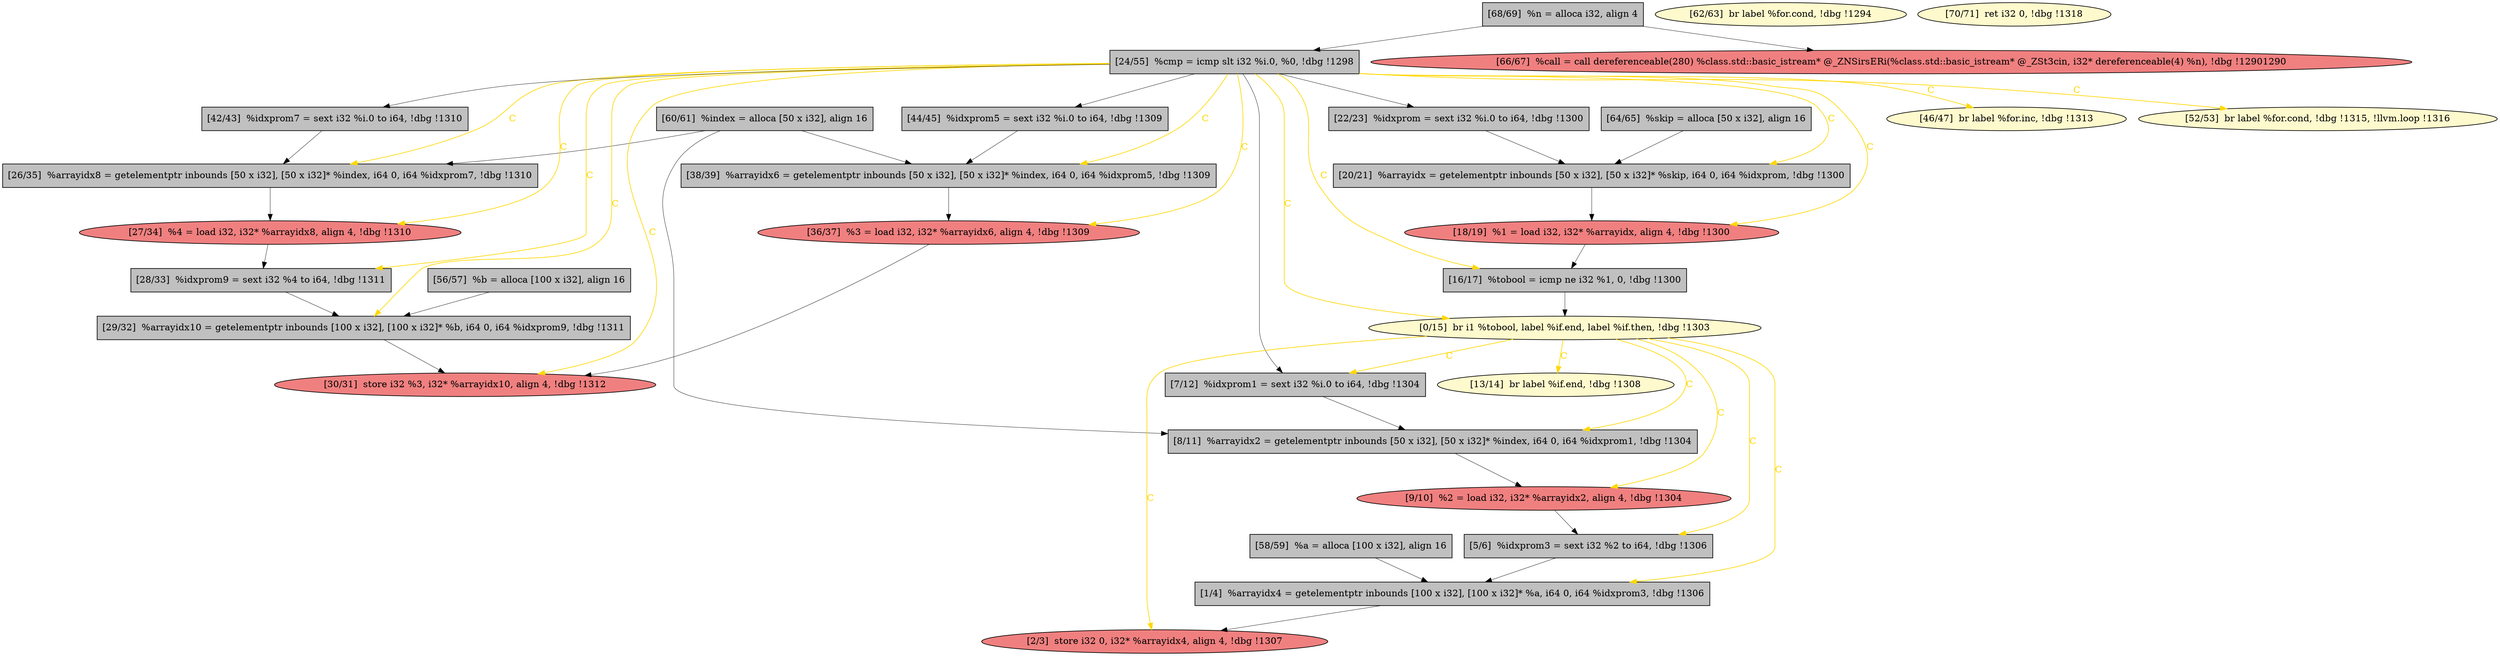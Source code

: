 
digraph G {


node115 [fillcolor=lightcoral,label="[27/34]  %4 = load i32, i32* %arrayidx8, align 4, !dbg !1310",shape=ellipse,style=filled ]
node111 [fillcolor=grey,label="[8/11]  %arrayidx2 = getelementptr inbounds [50 x i32], [50 x i32]* %index, i64 0, i64 %idxprom1, !dbg !1304",shape=rectangle,style=filled ]
node110 [fillcolor=lightcoral,label="[30/31]  store i32 %3, i32* %arrayidx10, align 4, !dbg !1312",shape=ellipse,style=filled ]
node114 [fillcolor=grey,label="[22/23]  %idxprom = sext i32 %i.0 to i64, !dbg !1300",shape=rectangle,style=filled ]
node109 [fillcolor=grey,label="[1/4]  %arrayidx4 = getelementptr inbounds [100 x i32], [100 x i32]* %a, i64 0, i64 %idxprom3, !dbg !1306",shape=rectangle,style=filled ]
node108 [fillcolor=grey,label="[7/12]  %idxprom1 = sext i32 %i.0 to i64, !dbg !1304",shape=rectangle,style=filled ]
node107 [fillcolor=grey,label="[60/61]  %index = alloca [50 x i32], align 16",shape=rectangle,style=filled ]
node117 [fillcolor=lightcoral,label="[66/67]  %call = call dereferenceable(280) %class.std::basic_istream* @_ZNSirsERi(%class.std::basic_istream* @_ZSt3cin, i32* dereferenceable(4) %n), !dbg !12901290",shape=ellipse,style=filled ]
node113 [fillcolor=grey,label="[20/21]  %arrayidx = getelementptr inbounds [50 x i32], [50 x i32]* %skip, i64 0, i64 %idxprom, !dbg !1300",shape=rectangle,style=filled ]
node106 [fillcolor=grey,label="[28/33]  %idxprom9 = sext i32 %4 to i64, !dbg !1311",shape=rectangle,style=filled ]
node104 [fillcolor=grey,label="[5/6]  %idxprom3 = sext i32 %2 to i64, !dbg !1306",shape=rectangle,style=filled ]
node92 [fillcolor=lemonchiffon,label="[46/47]  br label %for.inc, !dbg !1313",shape=ellipse,style=filled ]
node105 [fillcolor=lemonchiffon,label="[13/14]  br label %if.end, !dbg !1308",shape=ellipse,style=filled ]
node87 [fillcolor=grey,label="[26/35]  %arrayidx8 = getelementptr inbounds [50 x i32], [50 x i32]* %index, i64 0, i64 %idxprom7, !dbg !1310",shape=rectangle,style=filled ]
node90 [fillcolor=grey,label="[29/32]  %arrayidx10 = getelementptr inbounds [100 x i32], [100 x i32]* %b, i64 0, i64 %idxprom9, !dbg !1311",shape=rectangle,style=filled ]
node88 [fillcolor=grey,label="[58/59]  %a = alloca [100 x i32], align 16",shape=rectangle,style=filled ]
node118 [fillcolor=grey,label="[64/65]  %skip = alloca [50 x i32], align 16",shape=rectangle,style=filled ]
node91 [fillcolor=grey,label="[44/45]  %idxprom5 = sext i32 %i.0 to i64, !dbg !1309",shape=rectangle,style=filled ]
node94 [fillcolor=grey,label="[38/39]  %arrayidx6 = getelementptr inbounds [50 x i32], [50 x i32]* %index, i64 0, i64 %idxprom5, !dbg !1309",shape=rectangle,style=filled ]
node93 [fillcolor=lightcoral,label="[2/3]  store i32 0, i32* %arrayidx4, align 4, !dbg !1307",shape=ellipse,style=filled ]
node116 [fillcolor=lemonchiffon,label="[62/63]  br label %for.cond, !dbg !1294",shape=ellipse,style=filled ]
node89 [fillcolor=grey,label="[42/43]  %idxprom7 = sext i32 %i.0 to i64, !dbg !1310",shape=rectangle,style=filled ]
node99 [fillcolor=lightcoral,label="[9/10]  %2 = load i32, i32* %arrayidx2, align 4, !dbg !1304",shape=ellipse,style=filled ]
node100 [fillcolor=lemonchiffon,label="[70/71]  ret i32 0, !dbg !1318",shape=ellipse,style=filled ]
node96 [fillcolor=grey,label="[24/55]  %cmp = icmp slt i32 %i.0, %0, !dbg !1298",shape=rectangle,style=filled ]
node112 [fillcolor=lightcoral,label="[18/19]  %1 = load i32, i32* %arrayidx, align 4, !dbg !1300",shape=ellipse,style=filled ]
node103 [fillcolor=grey,label="[16/17]  %tobool = icmp ne i32 %1, 0, !dbg !1300",shape=rectangle,style=filled ]
node97 [fillcolor=lightcoral,label="[36/37]  %3 = load i32, i32* %arrayidx6, align 4, !dbg !1309",shape=ellipse,style=filled ]
node95 [fillcolor=grey,label="[56/57]  %b = alloca [100 x i32], align 16",shape=rectangle,style=filled ]
node98 [fillcolor=grey,label="[68/69]  %n = alloca i32, align 4",shape=rectangle,style=filled ]
node101 [fillcolor=lemonchiffon,label="[52/53]  br label %for.cond, !dbg !1315, !llvm.loop !1316",shape=ellipse,style=filled ]
node102 [fillcolor=lemonchiffon,label="[0/15]  br i1 %tobool, label %if.end, label %if.then, !dbg !1303",shape=ellipse,style=filled ]

node96->node115 [style=solid,color=gold,label="C",penwidth=1.0,fontcolor=gold ]
node97->node110 [style=solid,color=black,label="",penwidth=0.5,fontcolor=black ]
node96->node110 [style=solid,color=gold,label="C",penwidth=1.0,fontcolor=gold ]
node98->node96 [style=solid,color=black,label="",penwidth=0.5,fontcolor=black ]
node96->node90 [style=solid,color=gold,label="C",penwidth=1.0,fontcolor=gold ]
node88->node109 [style=solid,color=black,label="",penwidth=0.5,fontcolor=black ]
node118->node113 [style=solid,color=black,label="",penwidth=0.5,fontcolor=black ]
node91->node94 [style=solid,color=black,label="",penwidth=0.5,fontcolor=black ]
node107->node87 [style=solid,color=black,label="",penwidth=0.5,fontcolor=black ]
node96->node114 [style=solid,color=black,label="",penwidth=0.5,fontcolor=black ]
node96->node108 [style=solid,color=black,label="",penwidth=0.5,fontcolor=black ]
node107->node94 [style=solid,color=black,label="",penwidth=0.5,fontcolor=black ]
node103->node102 [style=solid,color=black,label="",penwidth=0.5,fontcolor=black ]
node102->node108 [style=solid,color=gold,label="C",penwidth=1.0,fontcolor=gold ]
node96->node103 [style=solid,color=gold,label="C",penwidth=1.0,fontcolor=gold ]
node89->node87 [style=solid,color=black,label="",penwidth=0.5,fontcolor=black ]
node102->node104 [style=solid,color=gold,label="C",penwidth=1.0,fontcolor=gold ]
node102->node105 [style=solid,color=gold,label="C",penwidth=1.0,fontcolor=gold ]
node111->node99 [style=solid,color=black,label="",penwidth=0.5,fontcolor=black ]
node102->node109 [style=solid,color=gold,label="C",penwidth=1.0,fontcolor=gold ]
node96->node94 [style=solid,color=gold,label="C",penwidth=1.0,fontcolor=gold ]
node96->node91 [style=solid,color=black,label="",penwidth=0.5,fontcolor=black ]
node90->node110 [style=solid,color=black,label="",penwidth=0.5,fontcolor=black ]
node114->node113 [style=solid,color=black,label="",penwidth=0.5,fontcolor=black ]
node96->node89 [style=solid,color=black,label="",penwidth=0.5,fontcolor=black ]
node113->node112 [style=solid,color=black,label="",penwidth=0.5,fontcolor=black ]
node115->node106 [style=solid,color=black,label="",penwidth=0.5,fontcolor=black ]
node94->node97 [style=solid,color=black,label="",penwidth=0.5,fontcolor=black ]
node102->node99 [style=solid,color=gold,label="C",penwidth=1.0,fontcolor=gold ]
node95->node90 [style=solid,color=black,label="",penwidth=0.5,fontcolor=black ]
node96->node106 [style=solid,color=gold,label="C",penwidth=1.0,fontcolor=gold ]
node108->node111 [style=solid,color=black,label="",penwidth=0.5,fontcolor=black ]
node112->node103 [style=solid,color=black,label="",penwidth=0.5,fontcolor=black ]
node102->node111 [style=solid,color=gold,label="C",penwidth=1.0,fontcolor=gold ]
node106->node90 [style=solid,color=black,label="",penwidth=0.5,fontcolor=black ]
node109->node93 [style=solid,color=black,label="",penwidth=0.5,fontcolor=black ]
node96->node97 [style=solid,color=gold,label="C",penwidth=1.0,fontcolor=gold ]
node98->node117 [style=solid,color=black,label="",penwidth=0.5,fontcolor=black ]
node102->node93 [style=solid,color=gold,label="C",penwidth=1.0,fontcolor=gold ]
node104->node109 [style=solid,color=black,label="",penwidth=0.5,fontcolor=black ]
node99->node104 [style=solid,color=black,label="",penwidth=0.5,fontcolor=black ]
node96->node92 [style=solid,color=gold,label="C",penwidth=1.0,fontcolor=gold ]
node96->node112 [style=solid,color=gold,label="C",penwidth=1.0,fontcolor=gold ]
node96->node87 [style=solid,color=gold,label="C",penwidth=1.0,fontcolor=gold ]
node87->node115 [style=solid,color=black,label="",penwidth=0.5,fontcolor=black ]
node96->node102 [style=solid,color=gold,label="C",penwidth=1.0,fontcolor=gold ]
node96->node101 [style=solid,color=gold,label="C",penwidth=1.0,fontcolor=gold ]
node96->node113 [style=solid,color=gold,label="C",penwidth=1.0,fontcolor=gold ]
node107->node111 [style=solid,color=black,label="",penwidth=0.5,fontcolor=black ]


}
